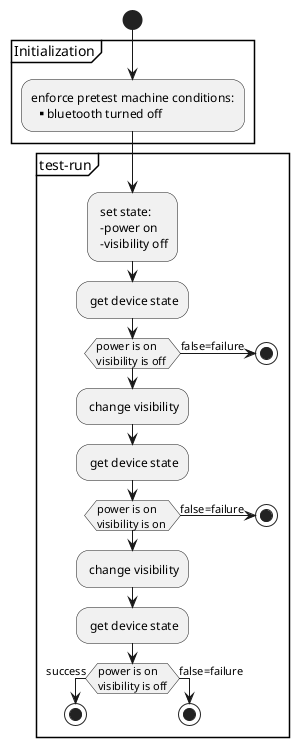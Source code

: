 @startuml

start
partition Initialization {
    :enforce pretest machine conditions:
    ** bluetooth turned off;
}

partition test-run {

    : set state:
     -power on
     -visibility off;
    : get device state;

    if (power is on \nvisibility is off )
        : change visibility;
    else (false=failure)
        stop
    endif

    : get device state;
    if (power is on \nvisibility is on )
        : change visibility;
    else (false=failure)
        stop
    endif

    : get device state;
    if  (power is on \nvisibility is off) then (success)
        stop
    else (false=failure)
        stop
    endif
}
@enduml
